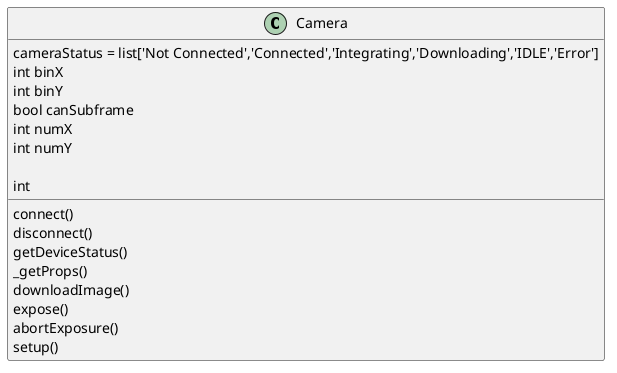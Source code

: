 @startuml

class Camera {
cameraStatus = list['Not Connected','Connected','Integrating','Downloading','IDLE','Error']
int binX
int binY
bool canSubframe
int numX
int numY

int
connect()
disconnect()
getDeviceStatus()
_getProps()
downloadImage()
expose()
abortExposure()
setup()
}

@enduml